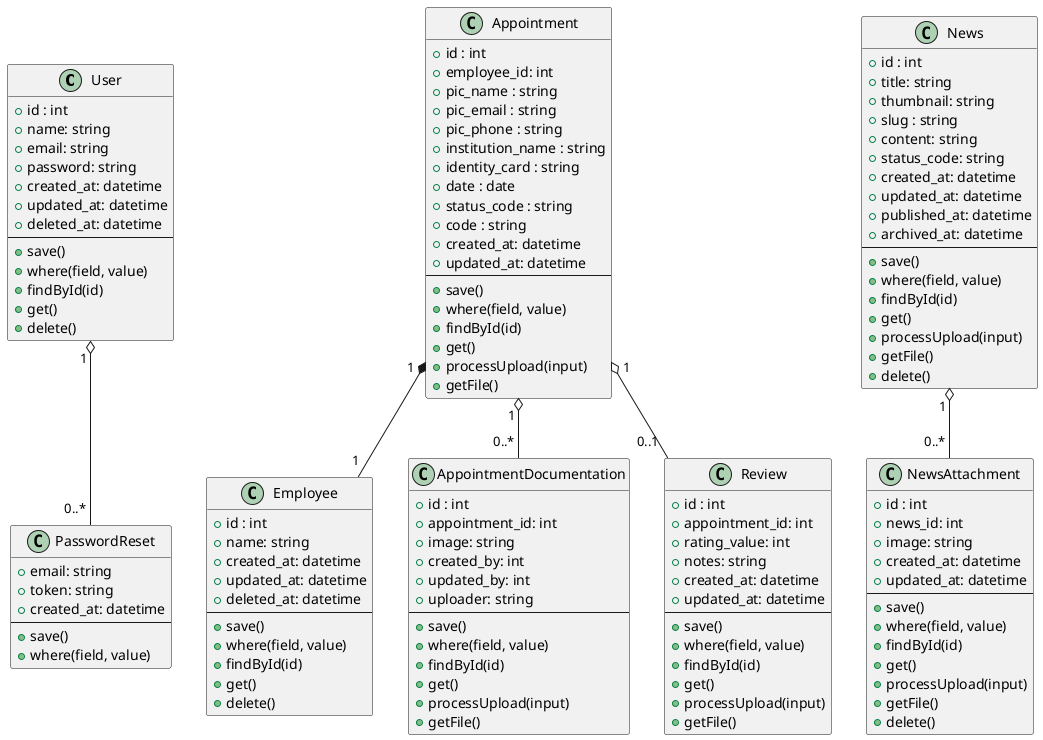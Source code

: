 @startuml
class User {
   + id : int
   + name: string
   + email: string
   + password: string
   + created_at: datetime
   + updated_at: datetime
   + deleted_at: datetime
   --
   + save()
   + where(field, value)
   + findById(id)
   + get()
   + delete()
}

class PasswordReset {
   + email: string
   + token: string
   + created_at: datetime
   --
   + save()
   + where(field, value)
}

class Appointment {
   + id : int
   + employee_id: int
   + pic_name : string
   + pic_email : string
   + pic_phone : string
   + institution_name : string
   + identity_card : string
   + date : date
   + status_code : string
   + code : string
   + created_at: datetime
   + updated_at: datetime
   --
   + save()
   + where(field, value)
   + findById(id)
   + get()
   + processUpload(input)
   + getFile()
}

class Employee {
   + id : int
   + name: string
   + created_at: datetime
   + updated_at: datetime
   + deleted_at: datetime
   --
   + save()
   + where(field, value)
   + findById(id)
   + get()
   + delete()
}

class AppointmentDocumentation {
   + id : int
   + appointment_id: int
   + image: string
   + created_by: int
   + updated_by: int
   + uploader: string
   --
   + save()
   + where(field, value)
   + findById(id)
   + get()
   + processUpload(input)
   + getFile()
}

class Review{
    + id : int
    + appointment_id: int
    + rating_value: int
    + notes: string
    + created_at: datetime
    + updated_at: datetime
    --
    + save()
    + where(field, value)
    + findById(id)
    + get()
    + processUpload(input)
    + getFile()
}

class News{
    + id : int
    + title: string
    + thumbnail: string
    + slug : string
    + content: string
    + status_code: string
    + created_at: datetime
    + updated_at: datetime
    + published_at: datetime
    + archived_at: datetime
    --
    + save()
    + where(field, value)
    + findById(id)
    + get()
    + processUpload(input)
    + getFile()
    + delete()
}

class NewsAttachment{
    + id : int
    + news_id: int
    + image: string
    + created_at: datetime
    + updated_at: datetime
    --
    + save()
    + where(field, value)
    + findById(id)
    + get()
    + processUpload(input)
    + getFile()
    + delete()
}

Appointment " 1 " *-- " 1 " Employee
Appointment " 1 " o-- " 0..1 " Review
Appointment " 1 " o-- " 0..* " AppointmentDocumentation
News " 1 " o-- " 0..* " NewsAttachment
User " 1 " o-- " 0..* " PasswordReset

@enduml